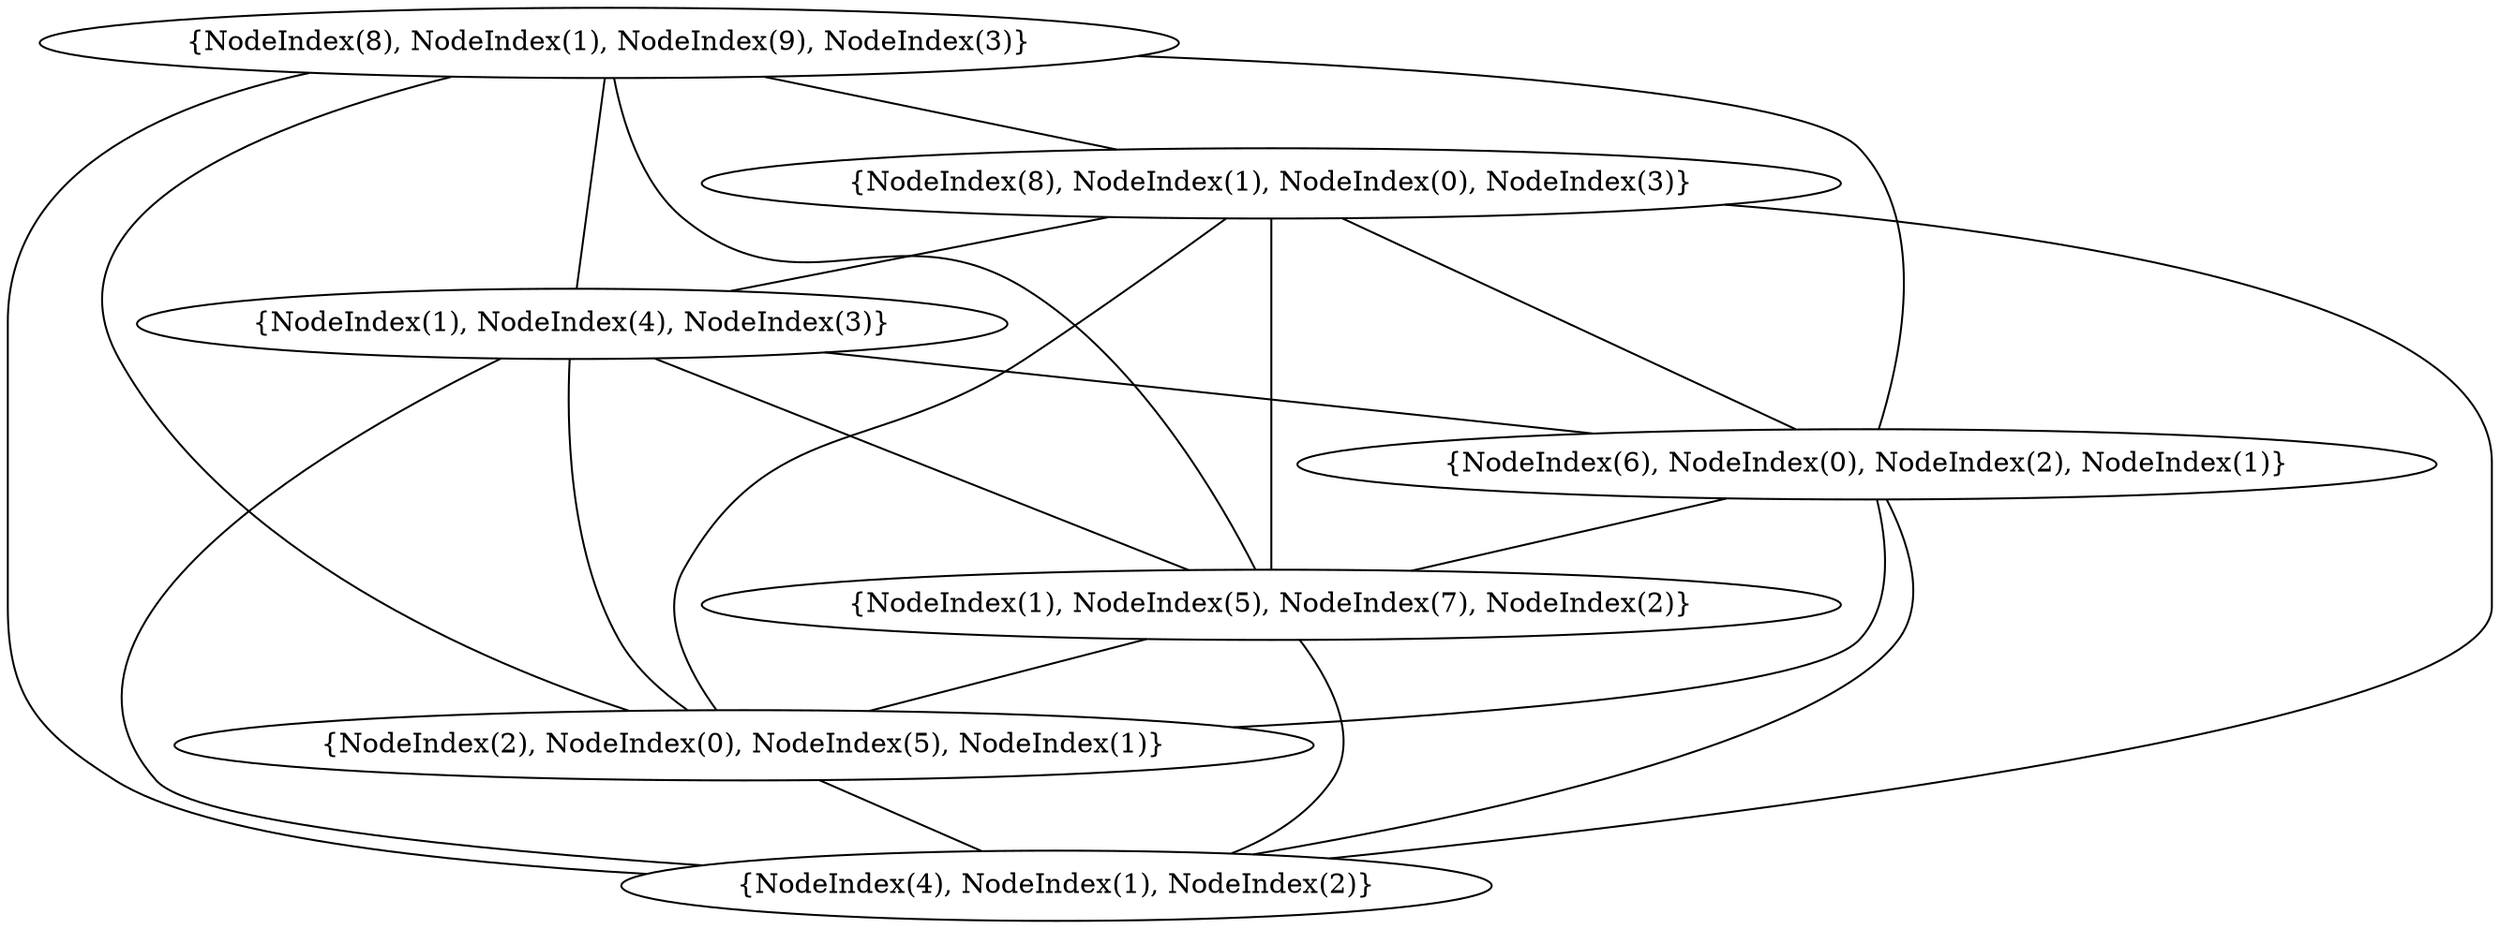 graph {
    0 [ label = "{NodeIndex(4), NodeIndex(1), NodeIndex(2)}" ]
    1 [ label = "{NodeIndex(2), NodeIndex(0), NodeIndex(5), NodeIndex(1)}" ]
    2 [ label = "{NodeIndex(1), NodeIndex(5), NodeIndex(7), NodeIndex(2)}" ]
    3 [ label = "{NodeIndex(6), NodeIndex(0), NodeIndex(2), NodeIndex(1)}" ]
    4 [ label = "{NodeIndex(1), NodeIndex(4), NodeIndex(3)}" ]
    5 [ label = "{NodeIndex(8), NodeIndex(1), NodeIndex(0), NodeIndex(3)}" ]
    6 [ label = "{NodeIndex(8), NodeIndex(1), NodeIndex(9), NodeIndex(3)}" ]
    1 -- 0 [ ]
    2 -- 0 [ ]
    2 -- 1 [ ]
    3 -- 0 [ ]
    3 -- 1 [ ]
    3 -- 2 [ ]
    4 -- 0 [ ]
    4 -- 1 [ ]
    4 -- 2 [ ]
    4 -- 3 [ ]
    5 -- 0 [ ]
    5 -- 1 [ ]
    5 -- 2 [ ]
    5 -- 3 [ ]
    5 -- 4 [ ]
    6 -- 0 [ ]
    6 -- 1 [ ]
    6 -- 2 [ ]
    6 -- 3 [ ]
    6 -- 4 [ ]
    6 -- 5 [ ]
}
